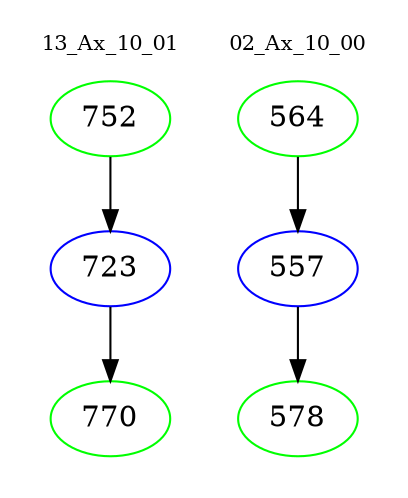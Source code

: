 digraph{
subgraph cluster_0 {
color = white
label = "13_Ax_10_01";
fontsize=10;
T0_752 [label="752", color="green"]
T0_752 -> T0_723 [color="black"]
T0_723 [label="723", color="blue"]
T0_723 -> T0_770 [color="black"]
T0_770 [label="770", color="green"]
}
subgraph cluster_1 {
color = white
label = "02_Ax_10_00";
fontsize=10;
T1_564 [label="564", color="green"]
T1_564 -> T1_557 [color="black"]
T1_557 [label="557", color="blue"]
T1_557 -> T1_578 [color="black"]
T1_578 [label="578", color="green"]
}
}
